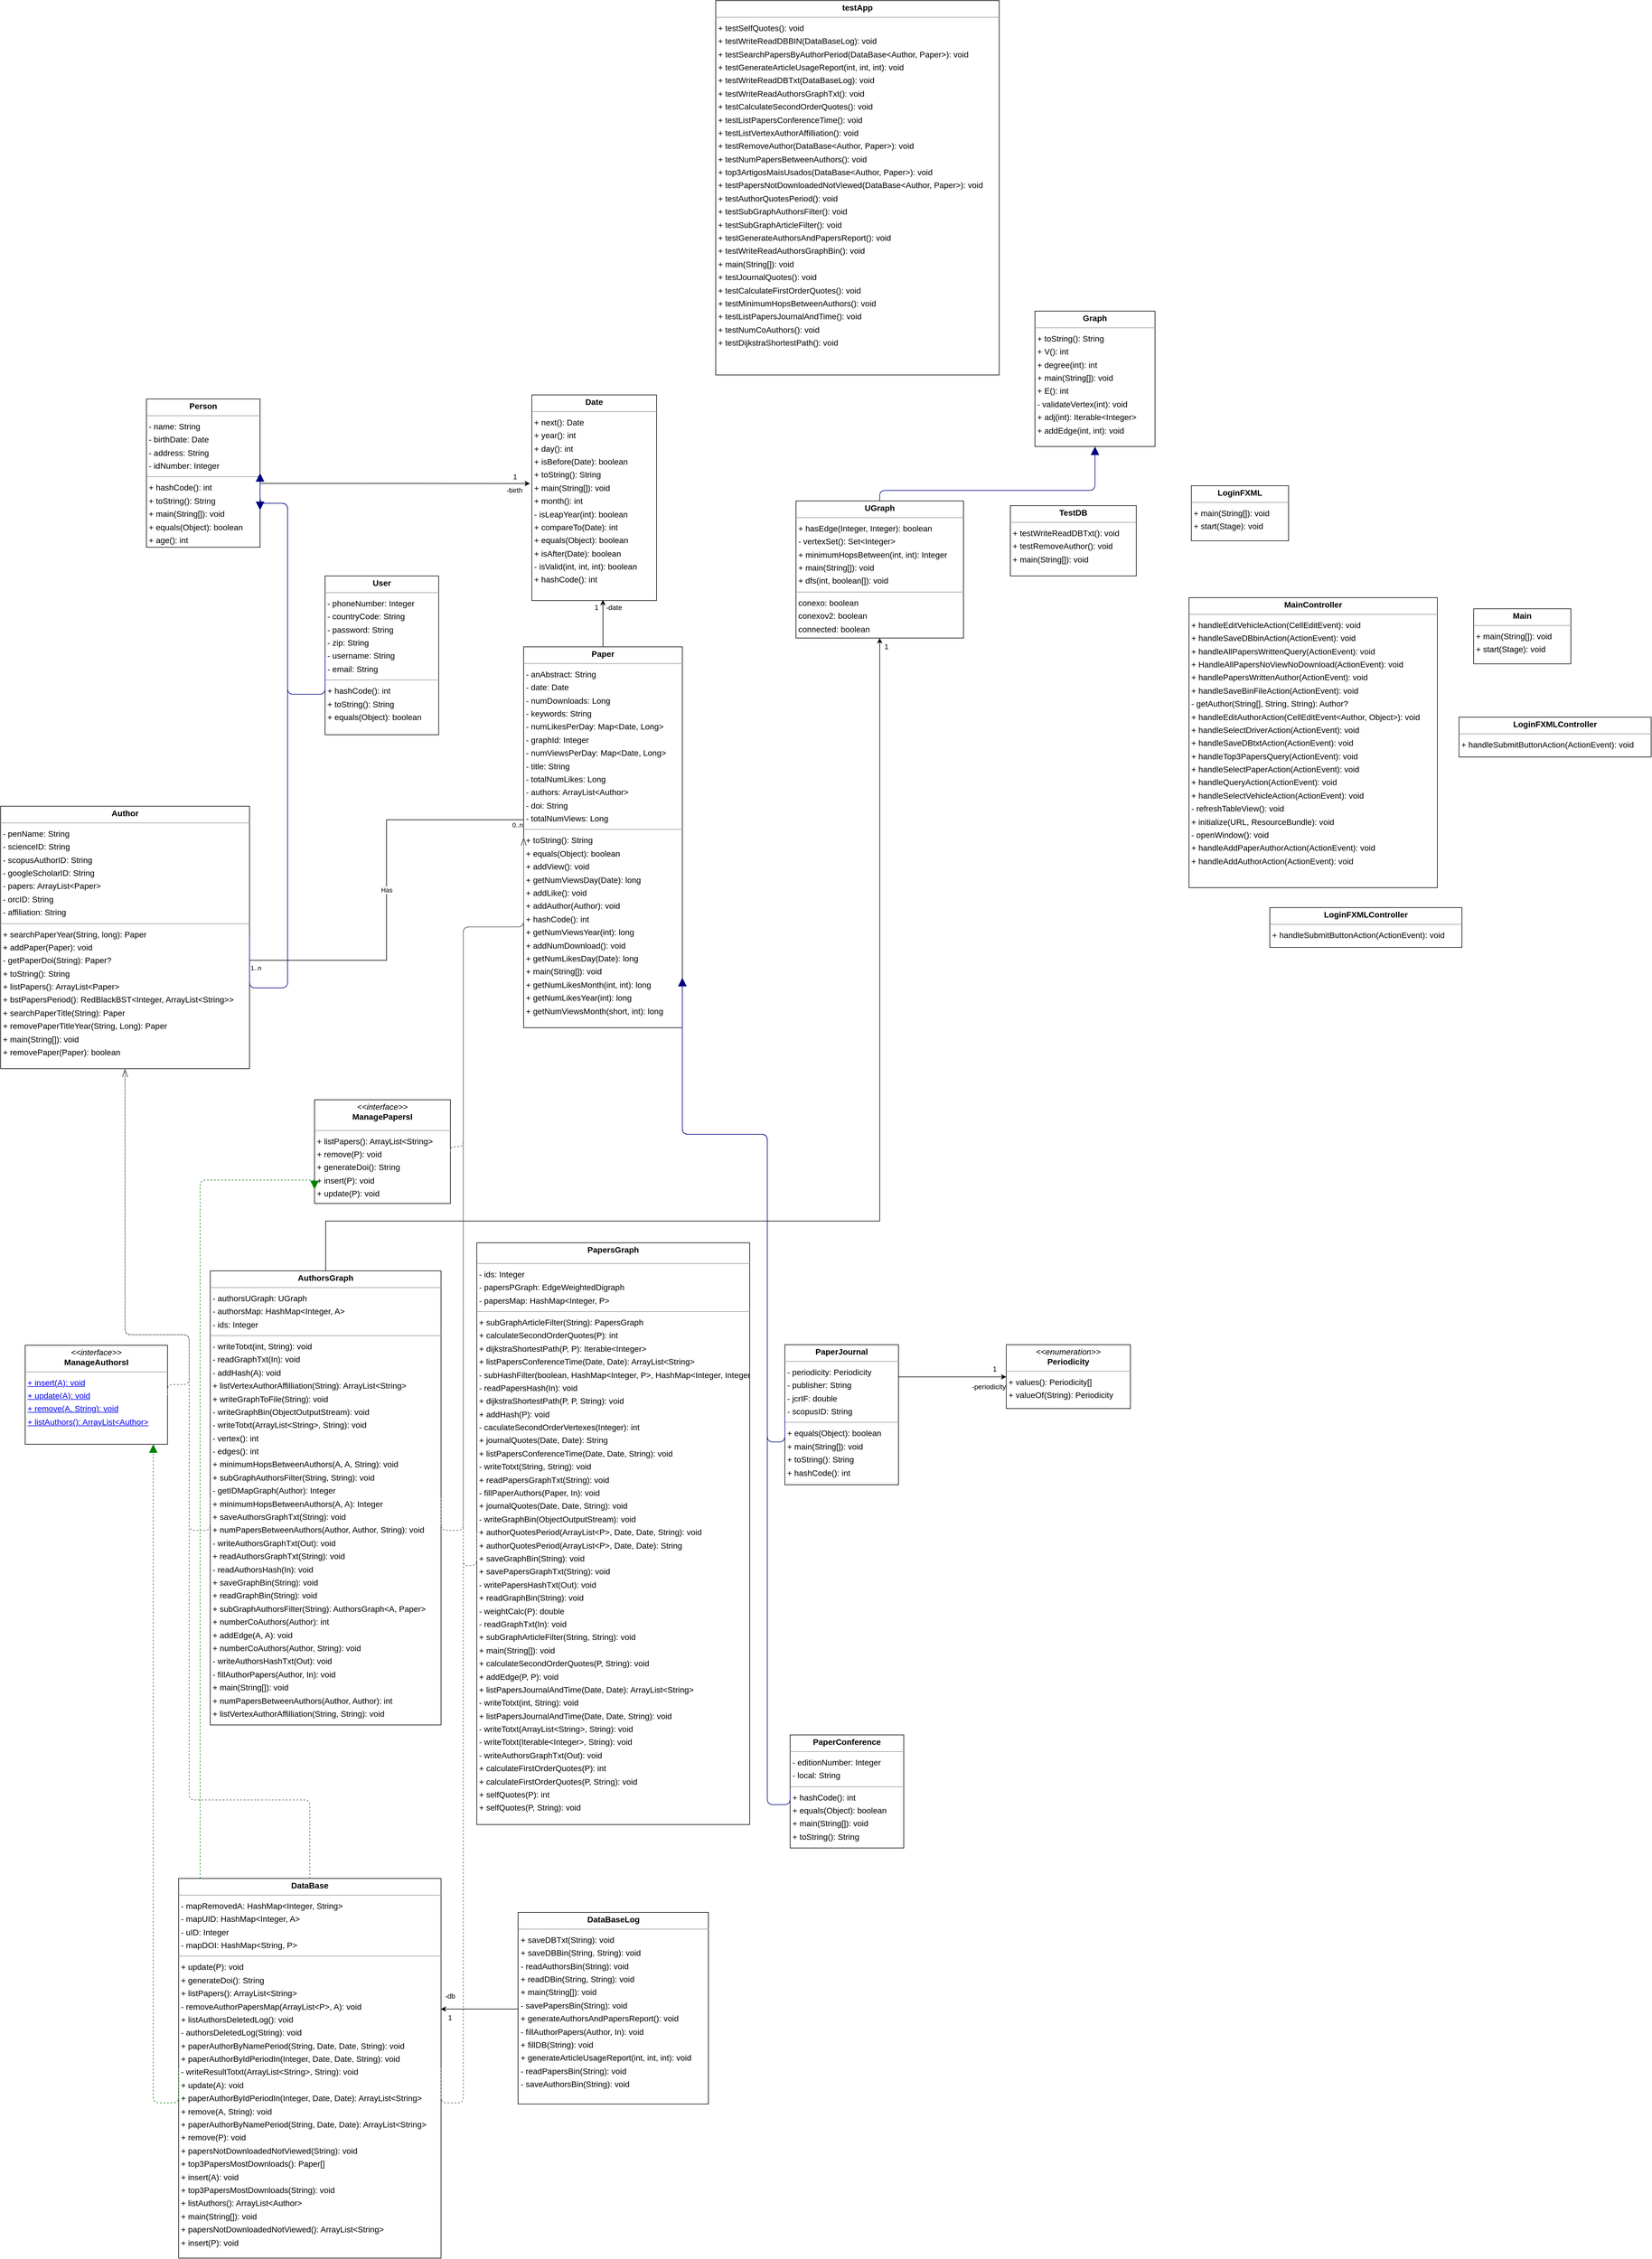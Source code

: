 <mxfile version="24.2.5" type="google">
  <diagram name="Página-1" id="EvUsAx8gLrIsxuA0jB78">
    <mxGraphModel grid="1" page="1" gridSize="10" guides="1" tooltips="1" connect="1" arrows="1" fold="1" pageScale="1" pageWidth="827" pageHeight="1169" math="0" shadow="0">
      <root>
        <mxCell id="0" />
        <mxCell id="1" parent="0" />
        <mxCell id="rJBRQVCrozy0cixBzUwv-1" value="&lt;p style=&quot;margin:0px;margin-top:4px;text-align:center;&quot;&gt;&lt;b&gt;Author&lt;/b&gt;&lt;/p&gt;&lt;hr size=&quot;1&quot;&gt;&lt;p style=&quot;margin:0 0 0 4px;line-height:1.6;&quot;&gt;- penName: String&lt;br&gt;- scienceID: String&lt;br&gt;- scopusAuthorID: String&lt;br&gt;- googleScholarID: String&lt;br&gt;- papers: ArrayList&amp;lt;Paper&amp;gt;&lt;br&gt;- orcID: String&lt;br&gt;- affiliation: String&lt;/p&gt;&lt;hr size=&quot;1&quot;&gt;&lt;p style=&quot;margin:0 0 0 4px;line-height:1.6;&quot;&gt;+ searchPaperYear(String, long): Paper&lt;br&gt;+ addPaper(Paper): void&lt;br&gt;- getPaperDoi(String): Paper?&lt;br&gt;+ toString(): String&lt;br&gt;+ listPapers(): ArrayList&amp;lt;Paper&amp;gt;&lt;br&gt;+ bstPapersPeriod(): RedBlackBST&amp;lt;Integer, ArrayList&amp;lt;String&amp;gt;&amp;gt;&lt;br&gt;+ searchPaperTitle(String): Paper&lt;br&gt;+ removePaperTitleYear(String, Long): Paper&lt;br&gt;+ main(String[]): void&lt;br&gt;+ removePaper(Paper): boolean&lt;/p&gt;&lt;p style=&quot;margin:0 0 0 4px;line-height:1.6;&quot;&gt;&lt;br&gt;&lt;/p&gt;" style="verticalAlign=top;align=left;overflow=fill;fontSize=14;fontFamily=Helvetica;html=1;rounded=0;shadow=0;comic=0;labelBackgroundColor=none;strokeWidth=1;" vertex="1" parent="1">
          <mxGeometry x="-57" y="1362" width="425" height="448" as="geometry" />
        </mxCell>
        <mxCell id="04KKT0l5AmS4IfEu6Tn--10" style="edgeStyle=orthogonalEdgeStyle;rounded=0;orthogonalLoop=1;jettySize=auto;html=1;entryX=0.5;entryY=1;entryDx=0;entryDy=0;" edge="1" parent="1" source="rJBRQVCrozy0cixBzUwv-2" target="rJBRQVCrozy0cixBzUwv-37">
          <mxGeometry relative="1" as="geometry">
            <Array as="points">
              <mxPoint x="498" y="2070" />
              <mxPoint x="1444" y="2070" />
            </Array>
          </mxGeometry>
        </mxCell>
        <mxCell id="rJBRQVCrozy0cixBzUwv-2" value="&lt;p style=&quot;margin:0px;margin-top:4px;text-align:center;&quot;&gt;&lt;b&gt;AuthorsGraph&lt;/b&gt;&lt;/p&gt;&lt;hr size=&quot;1&quot;&gt;&lt;p style=&quot;margin:0 0 0 4px;line-height:1.6;&quot;&gt;- authorsUGraph: UGraph&lt;br&gt;- authorsMap: HashMap&amp;lt;Integer, A&amp;gt;&lt;br&gt;- ids: Integer&lt;/p&gt;&lt;hr size=&quot;1&quot;&gt;&lt;p style=&quot;margin:0 0 0 4px;line-height:1.6;&quot;&gt;- writeTotxt(int, String): void&lt;br&gt;- readGraphTxt(In): void&lt;br&gt;- addHash(A): void&lt;br&gt;+ listVertexAuthorAffilliation(String): ArrayList&amp;lt;String&amp;gt;&lt;br&gt;+ writeGraphToFile(String): void&lt;br&gt;- writeGraphBin(ObjectOutputStream): void&lt;br&gt;- writeTotxt(ArrayList&amp;lt;String&amp;gt;, String): void&lt;br&gt;- vertex(): int&lt;br&gt;- edges(): int&lt;br&gt;+ minimumHopsBetweenAuthors(A, A, String): void&lt;br&gt;+ subGraphAuthorsFilter(String, String): void&lt;br&gt;- getIDMapGraph(Author): Integer&lt;br&gt;+ minimumHopsBetweenAuthors(A, A): Integer&lt;br&gt;+ saveAuthorsGraphTxt(String): void&lt;br&gt;+ numPapersBetweenAuthors(Author, Author, String): void&lt;br&gt;- writeAuthorsGraphTxt(Out): void&lt;br&gt;+ readAuthorsGraphTxt(String): void&lt;br&gt;- readAuthorsHash(In): void&lt;br&gt;+ saveGraphBin(String): void&lt;br&gt;+ readGraphBin(String): void&lt;br&gt;+ subGraphAuthorsFilter(String): AuthorsGraph&amp;lt;A, Paper&amp;gt;&lt;br&gt;+ numberCoAuthors(Author): int&lt;br&gt;+ addEdge(A, A): void&lt;br&gt;+ numberCoAuthors(Author, String): void&lt;br&gt;- writeAuthorsHashTxt(Out): void&lt;br&gt;- fillAuthorPapers(Author, In): void&lt;br&gt;+ main(String[]): void&lt;br&gt;+ numPapersBetweenAuthors(Author, Author): int&lt;br&gt;+ listVertexAuthorAffilliation(String, String): void&lt;/p&gt;&lt;p style=&quot;margin:0 0 0 4px;line-height:1.6;&quot;&gt;&lt;br&gt;&lt;/p&gt;" style="verticalAlign=top;align=left;overflow=fill;fontSize=14;fontFamily=Helvetica;html=1;rounded=0;shadow=0;comic=0;labelBackgroundColor=none;strokeWidth=1;" vertex="1" parent="1">
          <mxGeometry x="301" y="2155" width="394" height="775" as="geometry" />
        </mxCell>
        <mxCell id="rJBRQVCrozy0cixBzUwv-4" value="&lt;p style=&quot;margin:0px;margin-top:4px;text-align:center;&quot;&gt;&lt;b&gt;DataBase&lt;/b&gt;&lt;/p&gt;&lt;hr size=&quot;1&quot;&gt;&lt;p style=&quot;margin:0 0 0 4px;line-height:1.6;&quot;&gt;- mapRemovedA: HashMap&amp;lt;Integer, String&amp;gt;&lt;br&gt;- mapUID: HashMap&amp;lt;Integer, A&amp;gt;&lt;br&gt;- uID: Integer&lt;br&gt;- mapDOI: HashMap&amp;lt;String, P&amp;gt;&lt;/p&gt;&lt;hr size=&quot;1&quot;&gt;&lt;p style=&quot;margin:0 0 0 4px;line-height:1.6;&quot;&gt;+ update(P): void&lt;br&gt;+ generateDoi(): String&lt;br&gt;+ listPapers(): ArrayList&amp;lt;String&amp;gt;&lt;br&gt;- removeAuthorPapersMap(ArrayList&amp;lt;P&amp;gt;, A): void&lt;br&gt;+ listAuthorsDeletedLog(): void&lt;br&gt;- authorsDeletedLog(String): void&lt;br&gt;+ paperAuthorByNamePeriod(String, Date, Date, String): void&lt;br&gt;+ paperAuthorByIdPeriodIn(Integer, Date, Date, String): void&lt;br&gt;- writeResultTotxt(ArrayList&amp;lt;String&amp;gt;, String): void&lt;br&gt;+ update(A): void&lt;br&gt;+ paperAuthorByIdPeriodIn(Integer, Date, Date): ArrayList&amp;lt;String&amp;gt;&lt;br&gt;+ remove(A, String): void&lt;br&gt;+ paperAuthorByNamePeriod(String, Date, Date): ArrayList&amp;lt;String&amp;gt;&lt;br&gt;+ remove(P): void&lt;br&gt;+ papersNotDownloadedNotViewed(String): void&lt;br&gt;+ top3PapersMostDownloads(): Paper[]&lt;br&gt;+ insert(A): void&lt;br&gt;+ top3PapersMostDownloads(String): void&lt;br&gt;+ listAuthors(): ArrayList&amp;lt;Author&amp;gt;&lt;br&gt;+ main(String[]): void&lt;br&gt;+ papersNotDownloadedNotViewed(): ArrayList&amp;lt;String&amp;gt;&lt;br&gt;+ insert(P): void&lt;/p&gt;&lt;p style=&quot;margin:0 0 0 4px;line-height:1.6;&quot;&gt;&lt;br&gt;&lt;/p&gt;" style="verticalAlign=top;align=left;overflow=fill;fontSize=14;fontFamily=Helvetica;html=1;rounded=0;shadow=0;comic=0;labelBackgroundColor=none;strokeWidth=1;" vertex="1" parent="1">
          <mxGeometry x="247" y="3192" width="448" height="648" as="geometry" />
        </mxCell>
        <object label="&lt;p style=&quot;margin:0px;margin-top:4px;text-align:center;&quot;&gt;&lt;b&gt;DataBaseLog&lt;/b&gt;&lt;/p&gt;&lt;hr size=&quot;1&quot;/&gt;&lt;p style=&quot;margin:0 0 0 4px;line-height:1.6;&quot;&gt;+ saveDBTxt(String): void&lt;br/&gt;+ saveDBBin(String, String): void&lt;br/&gt;- readAuthorsBin(String): void&lt;br/&gt;+ readDBin(String, String): void&lt;br/&gt;+ main(String[]): void&lt;br/&gt;- savePapersBin(String): void&lt;br/&gt;+ generateAuthorsAndPapersReport(): void&lt;br/&gt;- fillAuthorPapers(Author, In): void&lt;br/&gt;+ fillDB(String): void&lt;br/&gt;+ generateArticleUsageReport(int, int, int): void&lt;br/&gt;- readPapersBin(String): void&lt;br/&gt;- saveAuthorsBin(String): void&lt;/p&gt;" db="" id="rJBRQVCrozy0cixBzUwv-5">
          <mxCell style="verticalAlign=top;align=left;overflow=fill;fontSize=14;fontFamily=Helvetica;html=1;rounded=0;shadow=0;comic=0;labelBackgroundColor=none;strokeWidth=1;" vertex="1" parent="1">
            <mxGeometry x="826.5" y="3250" width="325" height="327" as="geometry" />
          </mxCell>
        </object>
        <mxCell id="rJBRQVCrozy0cixBzUwv-6" value="&lt;p style=&quot;margin:0px;margin-top:4px;text-align:center;&quot;&gt;&lt;b&gt;Date&lt;/b&gt;&lt;/p&gt;&lt;hr size=&quot;1&quot;/&gt;&lt;p style=&quot;margin:0 0 0 4px;line-height:1.6;&quot;&gt;+ next(): Date&lt;br/&gt;+ year(): int&lt;br/&gt;+ day(): int&lt;br/&gt;+ isBefore(Date): boolean&lt;br/&gt;+ toString(): String&lt;br/&gt;+ main(String[]): void&lt;br/&gt;+ month(): int&lt;br/&gt;- isLeapYear(int): boolean&lt;br/&gt;+ compareTo(Date): int&lt;br/&gt;+ equals(Object): boolean&lt;br/&gt;+ isAfter(Date): boolean&lt;br/&gt;- isValid(int, int, int): boolean&lt;br/&gt;+ hashCode(): int&lt;/p&gt;" style="verticalAlign=top;align=left;overflow=fill;fontSize=14;fontFamily=Helvetica;html=1;rounded=0;shadow=0;comic=0;labelBackgroundColor=none;strokeWidth=1;" vertex="1" parent="1">
          <mxGeometry x="850" y="660" width="213" height="351" as="geometry" />
        </mxCell>
        <mxCell id="rJBRQVCrozy0cixBzUwv-9" value="&lt;p style=&quot;margin:0px;margin-top:4px;text-align:center;&quot;&gt;&lt;b&gt;Graph&lt;/b&gt;&lt;/p&gt;&lt;hr size=&quot;1&quot;/&gt;&lt;p style=&quot;margin:0 0 0 4px;line-height:1.6;&quot;&gt;+ toString(): String&lt;br/&gt;+ V(): int&lt;br/&gt;+ degree(int): int&lt;br/&gt;+ main(String[]): void&lt;br/&gt;+ E(): int&lt;br/&gt;- validateVertex(int): void&lt;br/&gt;+ adj(int): Iterable&amp;lt;Integer&amp;gt;&lt;br/&gt;+ addEdge(int, int): void&lt;/p&gt;" style="verticalAlign=top;align=left;overflow=fill;fontSize=14;fontFamily=Helvetica;html=1;rounded=0;shadow=0;comic=0;labelBackgroundColor=none;strokeWidth=1;" vertex="1" parent="1">
          <mxGeometry x="1709" y="517" width="205" height="231" as="geometry" />
        </mxCell>
        <mxCell id="rJBRQVCrozy0cixBzUwv-14" value="&lt;p style=&quot;margin:0px;margin-top:4px;text-align:center;&quot;&gt;&lt;b&gt;LoginFXML&lt;/b&gt;&lt;/p&gt;&lt;hr size=&quot;1&quot;/&gt;&lt;p style=&quot;margin:0 0 0 4px;line-height:1.6;&quot;&gt;+ main(String[]): void&lt;br/&gt;+ start(Stage): void&lt;/p&gt;" style="verticalAlign=top;align=left;overflow=fill;fontSize=14;fontFamily=Helvetica;html=1;rounded=0;shadow=0;comic=0;labelBackgroundColor=none;strokeWidth=1;" vertex="1" parent="1">
          <mxGeometry x="1976" y="815" width="166" height="94" as="geometry" />
        </mxCell>
        <mxCell id="rJBRQVCrozy0cixBzUwv-15" value="&lt;p style=&quot;margin:0px;margin-top:4px;text-align:center;&quot;&gt;&lt;b&gt;LoginFXMLController&lt;/b&gt;&lt;/p&gt;&lt;hr size=&quot;1&quot;/&gt;&lt;p style=&quot;margin:0 0 0 4px;line-height:1.6;&quot;&gt;+ handleSubmitButtonAction(ActionEvent): void&lt;/p&gt;" style="verticalAlign=top;align=left;overflow=fill;fontSize=14;fontFamily=Helvetica;html=1;rounded=0;shadow=0;comic=0;labelBackgroundColor=none;strokeWidth=1;" vertex="1" parent="1">
          <mxGeometry x="2433" y="1210" width="328" height="68" as="geometry" />
        </mxCell>
        <mxCell id="rJBRQVCrozy0cixBzUwv-16" value="&lt;p style=&quot;margin:0px;margin-top:4px;text-align:center;&quot;&gt;&lt;b&gt;LoginFXMLController&lt;/b&gt;&lt;/p&gt;&lt;hr size=&quot;1&quot;/&gt;&lt;p style=&quot;margin:0 0 0 4px;line-height:1.6;&quot;&gt;+ handleSubmitButtonAction(ActionEvent): void&lt;/p&gt;" style="verticalAlign=top;align=left;overflow=fill;fontSize=14;fontFamily=Helvetica;html=1;rounded=0;shadow=0;comic=0;labelBackgroundColor=none;strokeWidth=1;" vertex="1" parent="1">
          <mxGeometry x="2110" y="1535" width="328" height="68" as="geometry" />
        </mxCell>
        <mxCell id="rJBRQVCrozy0cixBzUwv-17" value="&lt;p style=&quot;margin:0px;margin-top:4px;text-align:center;&quot;&gt;&lt;b&gt;Main&lt;/b&gt;&lt;/p&gt;&lt;hr size=&quot;1&quot;/&gt;&lt;p style=&quot;margin:0 0 0 4px;line-height:1.6;&quot;&gt;+ main(String[]): void&lt;br/&gt;+ start(Stage): void&lt;/p&gt;" style="verticalAlign=top;align=left;overflow=fill;fontSize=14;fontFamily=Helvetica;html=1;rounded=0;shadow=0;comic=0;labelBackgroundColor=none;strokeWidth=1;" vertex="1" parent="1">
          <mxGeometry x="2458" y="1025" width="166" height="94" as="geometry" />
        </mxCell>
        <mxCell id="rJBRQVCrozy0cixBzUwv-18" value="&lt;p style=&quot;margin:0px;margin-top:4px;text-align:center;&quot;&gt;&lt;b&gt;MainController&lt;/b&gt;&lt;/p&gt;&lt;hr size=&quot;1&quot;/&gt;&lt;p style=&quot;margin:0 0 0 4px;line-height:1.6;&quot;&gt;+ handleEditVehicleAction(CellEditEvent): void&lt;br/&gt;+ handleSaveDBbinAction(ActionEvent): void&lt;br/&gt;+ handleAllPapersWrittenQuery(ActionEvent): void&lt;br/&gt;+ HandleAllPapersNoViewNoDownload(ActionEvent): void&lt;br/&gt;+ handlePapersWrittenAuthor(ActionEvent): void&lt;br/&gt;+ handleSaveBinFileAction(ActionEvent): void&lt;br/&gt;- getAuthor(String[], String, String): Author?&lt;br/&gt;+ handleEditAuthorAction(CellEditEvent&amp;lt;Author, Object&amp;gt;): void&lt;br/&gt;+ handleSelectDriverAction(ActionEvent): void&lt;br/&gt;+ handleSaveDBtxtAction(ActionEvent): void&lt;br/&gt;+ handleTop3PapersQuery(ActionEvent): void&lt;br/&gt;+ handleSelectPaperAction(ActionEvent): void&lt;br/&gt;+ handleQueryAction(ActionEvent): void&lt;br/&gt;+ handleSelectVehicleAction(ActionEvent): void&lt;br/&gt;- refreshTableView(): void&lt;br/&gt;+ initialize(URL, ResourceBundle): void&lt;br/&gt;- openWindow(): void&lt;br/&gt;+ handleAddPaperAuthorAction(ActionEvent): void&lt;br/&gt;+ handleAddAuthorAction(ActionEvent): void&lt;/p&gt;" style="verticalAlign=top;align=left;overflow=fill;fontSize=14;fontFamily=Helvetica;html=1;rounded=0;shadow=0;comic=0;labelBackgroundColor=none;strokeWidth=1;" vertex="1" parent="1">
          <mxGeometry x="1972" y="1006" width="424" height="495" as="geometry" />
        </mxCell>
        <mxCell id="rJBRQVCrozy0cixBzUwv-19" value="&lt;p style=&quot;margin:0px;margin-top:4px;text-align:center;&quot;&gt;&lt;i&gt;&amp;lt;&amp;lt;interface&amp;gt;&amp;gt;&lt;/i&gt;&lt;br/&gt;&lt;b&gt;ManageAuthorsI&lt;A&gt;&lt;/b&gt;&lt;/p&gt;&lt;hr size=&quot;1&quot;/&gt;&lt;p style=&quot;margin:0 0 0 4px;line-height:1.6;&quot;&gt;+ insert(A): void&lt;br/&gt;+ update(A): void&lt;br/&gt;+ remove(A, String): void&lt;br/&gt;+ listAuthors(): ArrayList&amp;lt;Author&amp;gt;&lt;/p&gt;" style="verticalAlign=top;align=left;overflow=fill;fontSize=14;fontFamily=Helvetica;html=1;rounded=0;shadow=0;comic=0;labelBackgroundColor=none;strokeWidth=1;" vertex="1" parent="1">
          <mxGeometry x="-15" y="2282" width="243" height="169" as="geometry" />
        </mxCell>
        <mxCell id="rJBRQVCrozy0cixBzUwv-20" value="&lt;p style=&quot;margin:0px;margin-top:4px;text-align:center;&quot;&gt;&lt;i&gt;&amp;lt;&amp;lt;interface&amp;gt;&amp;gt;&lt;/i&gt;&lt;br/&gt;&lt;b&gt;ManagePapersI&lt;P&gt;&lt;/b&gt;&lt;/p&gt;&lt;hr size=&quot;1&quot;/&gt;&lt;p style=&quot;margin:0 0 0 4px;line-height:1.6;&quot;&gt;+ listPapers(): ArrayList&amp;lt;String&amp;gt;&lt;br/&gt;+ remove(P): void&lt;br/&gt;+ generateDoi(): String&lt;br/&gt;+ insert(P): void&lt;br/&gt;+ update(P): void&lt;/p&gt;" style="verticalAlign=top;align=left;overflow=fill;fontSize=14;fontFamily=Helvetica;html=1;rounded=0;shadow=0;comic=0;labelBackgroundColor=none;strokeWidth=1;" vertex="1" parent="1">
          <mxGeometry x="479" y="1863" width="232" height="177" as="geometry" />
        </mxCell>
        <mxCell id="rJBRQVCrozy0cixBzUwv-25" value="&lt;p style=&quot;margin:0px;margin-top:4px;text-align:center;&quot;&gt;&lt;b&gt;Paper&lt;/b&gt;&lt;/p&gt;&lt;hr size=&quot;1&quot;&gt;&lt;p style=&quot;margin:0 0 0 4px;line-height:1.6;&quot;&gt;- anAbstract: String&lt;br&gt;- date: Date&lt;br&gt;- numDownloads: Long&lt;br&gt;- keywords: String&lt;br&gt;- numLikesPerDay: Map&amp;lt;Date, Long&amp;gt;&lt;br&gt;- graphId: Integer&lt;br&gt;- numViewsPerDay: Map&amp;lt;Date, Long&amp;gt;&lt;br&gt;- title: String&lt;br&gt;- totalNumLikes: Long&lt;br&gt;- authors: ArrayList&amp;lt;Author&amp;gt;&lt;br&gt;- doi: String&lt;br&gt;- totalNumViews: Long&lt;/p&gt;&lt;hr size=&quot;1&quot;&gt;&lt;p style=&quot;margin:0 0 0 4px;line-height:1.6;&quot;&gt;+ toString(): String&lt;br&gt;+ equals(Object): boolean&lt;br&gt;+ addView(): void&lt;br&gt;+ getNumViewsDay(Date): long&lt;br&gt;+ addLike(): void&lt;br&gt;+ addAuthor(Author): void&lt;br&gt;+ hashCode(): int&lt;br&gt;+ getNumViewsYear(int): long&lt;br&gt;+ addNumDownload(): void&lt;br&gt;+ getNumLikesDay(Date): long&lt;br&gt;+ main(String[]): void&lt;br&gt;+ getNumLikesMonth(int, int): long&lt;br&gt;+ getNumLikesYear(int): long&lt;br&gt;+ getNumViewsMonth(short, int): long&lt;/p&gt;&lt;p style=&quot;margin:0 0 0 4px;line-height:1.6;&quot;&gt;&lt;br&gt;&lt;/p&gt;" style="verticalAlign=top;align=left;overflow=fill;fontSize=14;fontFamily=Helvetica;html=1;rounded=0;shadow=0;comic=0;labelBackgroundColor=none;strokeWidth=1;" vertex="1" parent="1">
          <mxGeometry x="836" y="1090" width="271" height="650" as="geometry" />
        </mxCell>
        <mxCell id="rJBRQVCrozy0cixBzUwv-26" value="&lt;p style=&quot;margin:0px;margin-top:4px;text-align:center;&quot;&gt;&lt;b&gt;PaperConference&lt;/b&gt;&lt;/p&gt;&lt;hr size=&quot;1&quot;&gt;&lt;p style=&quot;margin:0 0 0 4px;line-height:1.6;&quot;&gt;- editionNumber: Integer&lt;br&gt;- local: String&lt;/p&gt;&lt;hr size=&quot;1&quot;&gt;&lt;p style=&quot;margin:0 0 0 4px;line-height:1.6;&quot;&gt;+ hashCode(): int&lt;br&gt;+ equals(Object): boolean&lt;br&gt;+ main(String[]): void&lt;br&gt;+ toString(): String&lt;/p&gt;&lt;p style=&quot;margin:0 0 0 4px;line-height:1.6;&quot;&gt;&lt;br&gt;&lt;/p&gt;" style="verticalAlign=top;align=left;overflow=fill;fontSize=14;fontFamily=Helvetica;html=1;rounded=0;shadow=0;comic=0;labelBackgroundColor=none;strokeWidth=1;" vertex="1" parent="1">
          <mxGeometry x="1291" y="2947" width="194" height="193" as="geometry" />
        </mxCell>
        <mxCell id="04KKT0l5AmS4IfEu6Tn--24" style="edgeStyle=orthogonalEdgeStyle;rounded=0;orthogonalLoop=1;jettySize=auto;html=1;" edge="1" parent="1" source="rJBRQVCrozy0cixBzUwv-27" target="04KKT0l5AmS4IfEu6Tn--23">
          <mxGeometry relative="1" as="geometry">
            <Array as="points">
              <mxPoint x="1530" y="2336" />
              <mxPoint x="1530" y="2336" />
            </Array>
          </mxGeometry>
        </mxCell>
        <mxCell id="rJBRQVCrozy0cixBzUwv-27" value="&lt;p style=&quot;margin:0px;margin-top:4px;text-align:center;&quot;&gt;&lt;b&gt;PaperJournal&lt;/b&gt;&lt;/p&gt;&lt;hr size=&quot;1&quot;&gt;&lt;p style=&quot;margin:0 0 0 4px;line-height:1.6;&quot;&gt;- periodicity: Periodicity&lt;br&gt;- publisher: String&lt;br&gt;- jcrIF: double&lt;br&gt;- scopusID: String&lt;/p&gt;&lt;hr size=&quot;1&quot;&gt;&lt;p style=&quot;margin:0 0 0 4px;line-height:1.6;&quot;&gt;+ equals(Object): boolean&lt;br&gt;+ main(String[]): void&lt;br&gt;+ toString(): String&lt;br&gt;+ hashCode(): int&lt;/p&gt;&lt;p style=&quot;margin:0 0 0 4px;line-height:1.6;&quot;&gt;&lt;br&gt;&lt;/p&gt;" style="verticalAlign=top;align=left;overflow=fill;fontSize=14;fontFamily=Helvetica;html=1;rounded=0;shadow=0;comic=0;labelBackgroundColor=none;strokeWidth=1;" vertex="1" parent="1">
          <mxGeometry x="1282" y="2281" width="194" height="239" as="geometry" />
        </mxCell>
        <mxCell id="rJBRQVCrozy0cixBzUwv-28" value="&lt;p style=&quot;margin:0px;margin-top:4px;text-align:center;&quot;&gt;&lt;b&gt;PapersGraph&lt;/b&gt;&lt;/p&gt;&lt;p&gt;&lt;/p&gt;&lt;hr size=&quot;1&quot;&gt;&lt;p style=&quot;margin:0 0 0 4px;line-height:1.6;&quot;&gt;- ids: Integer&lt;br&gt;- papersPGraph: EdgeWeightedDigraph&lt;br&gt;- papersMap: HashMap&amp;lt;Integer, P&amp;gt;&lt;/p&gt;&lt;hr size=&quot;1&quot;&gt;&lt;p style=&quot;margin:0 0 0 4px;line-height:1.6;&quot;&gt;+ subGraphArticleFilter(String): PapersGraph&lt;br&gt;+ calculateSecondOrderQuotes(P): int&lt;br&gt;+ dijkstraShortestPath(P, P): Iterable&amp;lt;Integer&amp;gt;&lt;br&gt;+ listPapersConferenceTime(Date, Date): ArrayList&amp;lt;String&amp;gt;&lt;br&gt;- subHashFilter(boolean, HashMap&amp;lt;Integer, P&amp;gt;, HashMap&amp;lt;Integer, Integer&amp;gt;): void&lt;br&gt;- readPapersHash(In): void&lt;br&gt;+ dijkstraShortestPath(P, P, String): void&lt;br&gt;+ addHash(P): void&lt;br&gt;- caculateSecondOrderVertexes(Integer): int&lt;br&gt;+ journalQuotes(Date, Date): String&lt;br&gt;+ listPapersConferenceTime(Date, Date, String): void&lt;br&gt;- writeTotxt(String, String): void&lt;br&gt;+ readPapersGraphTxt(String): void&lt;br&gt;- fillPaperAuthors(Paper, In): void&lt;br&gt;+ journalQuotes(Date, Date, String): void&lt;br&gt;- writeGraphBin(ObjectOutputStream): void&lt;br&gt;+ authorQuotesPeriod(ArrayList&amp;lt;P&amp;gt;, Date, Date, String): void&lt;br&gt;+ authorQuotesPeriod(ArrayList&amp;lt;P&amp;gt;, Date, Date): String&lt;br&gt;+ saveGraphBin(String): void&lt;br&gt;+ savePapersGraphTxt(String): void&lt;br&gt;- writePapersHashTxt(Out): void&lt;br&gt;+ readGraphBin(String): void&lt;br&gt;- weightCalc(P): double&lt;br&gt;- readGraphTxt(In): void&lt;br&gt;+ subGraphArticleFilter(String, String): void&lt;br&gt;+ main(String[]): void&lt;br&gt;+ calculateSecondOrderQuotes(P, String): void&lt;br&gt;+ addEdge(P, P): void&lt;br&gt;+ listPapersJournalAndTime(Date, Date): ArrayList&amp;lt;String&amp;gt;&lt;br&gt;- writeTotxt(int, String): void&lt;br&gt;+ listPapersJournalAndTime(Date, Date, String): void&lt;br&gt;- writeTotxt(ArrayList&amp;lt;String&amp;gt;, String): void&lt;br&gt;- writeTotxt(Iterable&amp;lt;Integer&amp;gt;, String): void&lt;br&gt;- writeAuthorsGraphTxt(Out): void&lt;br&gt;+ calculateFirstOrderQuotes(P): int&lt;br&gt;+ calculateFirstOrderQuotes(P, String): void&lt;br&gt;+ selfQuotes(P): int&lt;br&gt;+ selfQuotes(P, String): void&lt;/p&gt;" style="verticalAlign=top;align=left;overflow=fill;fontSize=14;fontFamily=Helvetica;html=1;rounded=0;shadow=0;comic=0;labelBackgroundColor=none;strokeWidth=1;" vertex="1" parent="1">
          <mxGeometry x="756" y="2107" width="466" height="993" as="geometry" />
        </mxCell>
        <mxCell id="rJBRQVCrozy0cixBzUwv-30" value="&lt;p style=&quot;margin:0px;margin-top:4px;text-align:center;&quot;&gt;&lt;b&gt;Person&lt;/b&gt;&lt;/p&gt;&lt;hr size=&quot;1&quot;&gt;&lt;p style=&quot;margin:0 0 0 4px;line-height:1.6;&quot;&gt;- name: String&lt;br&gt;- birthDate: Date&lt;br&gt;- address: String&lt;br&gt;- idNumber: Integer&lt;/p&gt;&lt;hr size=&quot;1&quot;&gt;&lt;p style=&quot;margin:0 0 0 4px;line-height:1.6;&quot;&gt;+ hashCode(): int&lt;br&gt;+ toString(): String&lt;br&gt;+ main(String[]): void&lt;br&gt;+ equals(Object): boolean&lt;br&gt;+ age(): int&lt;/p&gt;&lt;p style=&quot;margin:0 0 0 4px;line-height:1.6;&quot;&gt;&lt;br&gt;&lt;/p&gt;" style="verticalAlign=top;align=left;overflow=fill;fontSize=14;fontFamily=Helvetica;html=1;rounded=0;shadow=0;comic=0;labelBackgroundColor=none;strokeWidth=1;" vertex="1" parent="1">
          <mxGeometry x="192" y="667" width="194" height="253" as="geometry" />
        </mxCell>
        <mxCell id="rJBRQVCrozy0cixBzUwv-36" value="&lt;p style=&quot;margin:0px;margin-top:4px;text-align:center;&quot;&gt;&lt;b&gt;TestDB&lt;/b&gt;&lt;/p&gt;&lt;hr size=&quot;1&quot;/&gt;&lt;p style=&quot;margin:0 0 0 4px;line-height:1.6;&quot;&gt;+ testWriteReadDBTxt(): void&lt;br/&gt;+ testRemoveAuthor(): void&lt;br/&gt;+ main(String[]): void&lt;/p&gt;" style="verticalAlign=top;align=left;overflow=fill;fontSize=14;fontFamily=Helvetica;html=1;rounded=0;shadow=0;comic=0;labelBackgroundColor=none;strokeWidth=1;" vertex="1" parent="1">
          <mxGeometry x="1667" y="849" width="215" height="120" as="geometry" />
        </mxCell>
        <mxCell id="rJBRQVCrozy0cixBzUwv-37" value="&lt;p style=&quot;margin:0px;margin-top:4px;text-align:center;&quot;&gt;&lt;b&gt;UGraph&lt;/b&gt;&lt;/p&gt;&lt;hr size=&quot;1&quot;/&gt;&lt;p style=&quot;margin:0 0 0 4px;line-height:1.6;&quot;&gt;+ hasEdge(Integer, Integer): boolean&lt;br/&gt;- vertexSet(): Set&amp;lt;Integer&amp;gt;&lt;br/&gt;+ minimumHopsBetween(int, int): Integer&lt;br/&gt;+ main(String[]): void&lt;br/&gt;+ dfs(int, boolean[]): void&lt;/p&gt;&lt;hr size=&quot;1&quot;/&gt;&lt;p style=&quot;margin:0 0 0 4px;line-height:1.6;&quot;&gt; conexo: boolean&lt;br/&gt; conexov2: boolean&lt;br/&gt; connected: boolean&lt;/p&gt;" style="verticalAlign=top;align=left;overflow=fill;fontSize=14;fontFamily=Helvetica;html=1;rounded=0;shadow=0;comic=0;labelBackgroundColor=none;strokeWidth=1;" vertex="1" parent="1">
          <mxGeometry x="1301" y="841" width="286" height="234" as="geometry" />
        </mxCell>
        <mxCell id="rJBRQVCrozy0cixBzUwv-38" value="&lt;p style=&quot;margin:0px;margin-top:4px;text-align:center;&quot;&gt;&lt;b&gt;User&lt;/b&gt;&lt;/p&gt;&lt;hr size=&quot;1&quot;&gt;&lt;p style=&quot;margin:0 0 0 4px;line-height:1.6;&quot;&gt;- phoneNumber: Integer&lt;br&gt;- countryCode: String&lt;br&gt;- password: String&lt;br&gt;- zip: String&lt;br&gt;- username: String&lt;br&gt;- email: String&lt;/p&gt;&lt;hr size=&quot;1&quot;&gt;&lt;p style=&quot;margin:0 0 0 4px;line-height:1.6;&quot;&gt;+ hashCode(): int&lt;br&gt;+ toString(): String&lt;br&gt;+ equals(Object): boolean&lt;/p&gt;&lt;p style=&quot;margin:0 0 0 4px;line-height:1.6;&quot;&gt;&lt;br&gt;&lt;/p&gt;" style="verticalAlign=top;align=left;overflow=fill;fontSize=14;fontFamily=Helvetica;html=1;rounded=0;shadow=0;comic=0;labelBackgroundColor=none;strokeWidth=1;" vertex="1" parent="1">
          <mxGeometry x="497" y="969" width="194" height="271" as="geometry" />
        </mxCell>
        <mxCell id="rJBRQVCrozy0cixBzUwv-39" value="&lt;p style=&quot;margin:0px;margin-top:4px;text-align:center;&quot;&gt;&lt;b&gt;testApp&lt;/b&gt;&lt;/p&gt;&lt;hr size=&quot;1&quot;/&gt;&lt;p style=&quot;margin:0 0 0 4px;line-height:1.6;&quot;&gt;+ testSelfQuotes(): void&lt;br/&gt;+ testWriteReadDBBIN(DataBaseLog): void&lt;br/&gt;+ testSearchPapersByAuthorPeriod(DataBase&amp;lt;Author, Paper&amp;gt;): void&lt;br/&gt;+ testGenerateArticleUsageReport(int, int, int): void&lt;br/&gt;+ testWriteReadDBTxt(DataBaseLog): void&lt;br/&gt;+ testWriteReadAuthorsGraphTxt(): void&lt;br/&gt;+ testCalculateSecondOrderQuotes(): void&lt;br/&gt;+ testListPapersConferenceTime(): void&lt;br/&gt;+ testListVertexAuthorAffilliation(): void&lt;br/&gt;+ testRemoveAuthor(DataBase&amp;lt;Author, Paper&amp;gt;): void&lt;br/&gt;+ testNumPapersBetweenAuthors(): void&lt;br/&gt;+ top3ArtigosMaisUsados(DataBase&amp;lt;Author, Paper&amp;gt;): void&lt;br/&gt;+ testPapersNotDownloadedNotViewed(DataBase&amp;lt;Author, Paper&amp;gt;): void&lt;br/&gt;+ testAuthorQuotesPeriod(): void&lt;br/&gt;+ testSubGraphAuthorsFilter(): void&lt;br/&gt;+ testSubGraphArticleFilter(): void&lt;br/&gt;+ testGenerateAuthorsAndPapersReport(): void&lt;br/&gt;+ testWriteReadAuthorsGraphBin(): void&lt;br/&gt;+ main(String[]): void&lt;br/&gt;+ testJournalQuotes(): void&lt;br/&gt;+ testCalculateFirstOrderQuotes(): void&lt;br/&gt;+ testMinimumHopsBetweenAuthors(): void&lt;br/&gt;+ testListPapersJournalAndTime(): void&lt;br/&gt;+ testNumCoAuthors(): void&lt;br/&gt;+ testDijkstraShortestPath(): void&lt;/p&gt;" style="verticalAlign=top;align=left;overflow=fill;fontSize=14;fontFamily=Helvetica;html=1;rounded=0;shadow=0;comic=0;labelBackgroundColor=none;strokeWidth=1;" vertex="1" parent="1">
          <mxGeometry x="1164" y="-13" width="484" height="639" as="geometry" />
        </mxCell>
        <mxCell id="rJBRQVCrozy0cixBzUwv-40" value="" style="html=1;rounded=1;edgeStyle=orthogonalEdgeStyle;dashed=0;startArrow=none;endArrow=block;endSize=12;strokeColor=#000082;exitX=1.000;exitY=0.500;exitDx=0;exitDy=0;entryX=1.000;entryY=0.500;entryDx=0;entryDy=0;" edge="1" parent="1" source="rJBRQVCrozy0cixBzUwv-1" target="rJBRQVCrozy0cixBzUwv-30">
          <mxGeometry width="50" height="50" relative="1" as="geometry">
            <Array as="points">
              <mxPoint x="433" y="1672" />
              <mxPoint x="433" y="845" />
            </Array>
          </mxGeometry>
        </mxCell>
        <mxCell id="rJBRQVCrozy0cixBzUwv-41" value="" style="html=1;rounded=1;edgeStyle=orthogonalEdgeStyle;dashed=1;startArrow=none;endArrow=openThin;endSize=12;strokeColor=#595959;exitX=0.000;exitY=0.500;exitDx=0;exitDy=0;entryX=0.500;entryY=1.000;entryDx=0;entryDy=0;" edge="1" parent="1" source="rJBRQVCrozy0cixBzUwv-2" target="rJBRQVCrozy0cixBzUwv-1">
          <mxGeometry width="50" height="50" relative="1" as="geometry">
            <Array as="points">
              <mxPoint x="265" y="2598" />
              <mxPoint x="265" y="2264" />
              <mxPoint x="155" y="2264" />
            </Array>
          </mxGeometry>
        </mxCell>
        <mxCell id="rJBRQVCrozy0cixBzUwv-42" value="" style="html=1;rounded=1;edgeStyle=orthogonalEdgeStyle;dashed=1;startArrow=none;endArrow=openThin;endSize=12;strokeColor=#595959;exitX=1.000;exitY=0.500;exitDx=0;exitDy=0;entryX=0.000;entryY=0.500;entryDx=0;entryDy=0;" edge="1" parent="1" source="rJBRQVCrozy0cixBzUwv-2" target="rJBRQVCrozy0cixBzUwv-25">
          <mxGeometry width="50" height="50" relative="1" as="geometry">
            <Array as="points">
              <mxPoint x="733" y="2598" />
              <mxPoint x="733" y="1568" />
            </Array>
          </mxGeometry>
        </mxCell>
        <mxCell id="rJBRQVCrozy0cixBzUwv-43" value="" style="html=1;rounded=1;edgeStyle=orthogonalEdgeStyle;dashed=1;startArrow=none;endArrow=openThin;endSize=12;strokeColor=#595959;exitX=0.500;exitY=0.000;exitDx=0;exitDy=0;entryX=0.500;entryY=1.000;entryDx=0;entryDy=0;" edge="1" parent="1" source="rJBRQVCrozy0cixBzUwv-4" target="rJBRQVCrozy0cixBzUwv-1">
          <mxGeometry width="50" height="50" relative="1" as="geometry">
            <Array as="points">
              <mxPoint x="471" y="3058" />
              <mxPoint x="265" y="3058" />
              <mxPoint x="265" y="2264" />
              <mxPoint x="155" y="2264" />
            </Array>
          </mxGeometry>
        </mxCell>
        <mxCell id="rJBRQVCrozy0cixBzUwv-44" value="" style="html=1;rounded=1;edgeStyle=orthogonalEdgeStyle;dashed=1;startArrow=none;endArrow=block;endSize=12;strokeColor=#008200;exitX=0.000;exitY=0.500;exitDx=0;exitDy=0;entryX=0.900;entryY=1.000;entryDx=0;entryDy=0;" edge="1" parent="1" source="rJBRQVCrozy0cixBzUwv-4" target="rJBRQVCrozy0cixBzUwv-19">
          <mxGeometry width="50" height="50" relative="1" as="geometry">
            <Array as="points">
              <mxPoint x="204" y="3575" />
            </Array>
          </mxGeometry>
        </mxCell>
        <mxCell id="rJBRQVCrozy0cixBzUwv-45" value="" style="html=1;rounded=1;edgeStyle=orthogonalEdgeStyle;dashed=1;startArrow=none;endArrow=block;endSize=12;strokeColor=#008200;exitX=0.082;exitY=0.000;exitDx=0;exitDy=0;entryX=0.000;entryY=0.864;entryDx=0;entryDy=0;" edge="1" parent="1" source="rJBRQVCrozy0cixBzUwv-4" target="rJBRQVCrozy0cixBzUwv-20">
          <mxGeometry width="50" height="50" relative="1" as="geometry">
            <Array as="points">
              <mxPoint x="284" y="2000" />
            </Array>
          </mxGeometry>
        </mxCell>
        <mxCell id="rJBRQVCrozy0cixBzUwv-46" value="" style="html=1;rounded=1;edgeStyle=orthogonalEdgeStyle;dashed=1;startArrow=none;endArrow=openThin;endSize=12;strokeColor=#595959;exitX=1.000;exitY=0.500;exitDx=0;exitDy=0;entryX=0.000;entryY=0.500;entryDx=0;entryDy=0;" edge="1" parent="1" source="rJBRQVCrozy0cixBzUwv-4" target="rJBRQVCrozy0cixBzUwv-25">
          <mxGeometry width="50" height="50" relative="1" as="geometry">
            <Array as="points">
              <mxPoint x="733" y="3575" />
              <mxPoint x="733" y="1568" />
            </Array>
          </mxGeometry>
        </mxCell>
        <mxCell id="rJBRQVCrozy0cixBzUwv-50" value="" style="html=1;rounded=1;edgeStyle=orthogonalEdgeStyle;dashed=1;startArrow=none;endArrow=openThin;endSize=12;strokeColor=#595959;exitX=1.000;exitY=0.500;exitDx=0;exitDy=0;entryX=0.500;entryY=1.000;entryDx=0;entryDy=0;" edge="1" parent="1" source="rJBRQVCrozy0cixBzUwv-19" target="rJBRQVCrozy0cixBzUwv-1">
          <mxGeometry width="50" height="50" relative="1" as="geometry">
            <Array as="points">
              <mxPoint x="265" y="2349" />
              <mxPoint x="265" y="2264" />
              <mxPoint x="155" y="2264" />
            </Array>
          </mxGeometry>
        </mxCell>
        <mxCell id="rJBRQVCrozy0cixBzUwv-51" value="" style="html=1;rounded=1;edgeStyle=orthogonalEdgeStyle;dashed=1;startArrow=none;endArrow=openThin;endSize=12;strokeColor=#595959;exitX=1.000;exitY=0.500;exitDx=0;exitDy=0;entryX=0.000;entryY=0.500;entryDx=0;entryDy=0;" edge="1" parent="1" source="rJBRQVCrozy0cixBzUwv-20" target="rJBRQVCrozy0cixBzUwv-25">
          <mxGeometry width="50" height="50" relative="1" as="geometry">
            <Array as="points">
              <mxPoint x="733" y="1943" />
              <mxPoint x="733" y="1568" />
            </Array>
          </mxGeometry>
        </mxCell>
        <mxCell id="rJBRQVCrozy0cixBzUwv-56" value="" style="html=1;rounded=1;edgeStyle=orthogonalEdgeStyle;dashed=0;startArrow=none;endArrow=block;endSize=12;strokeColor=#000082;exitX=0.000;exitY=0.500;exitDx=0;exitDy=0;entryX=1.000;entryY=0.869;entryDx=0;entryDy=0;" edge="1" parent="1" source="rJBRQVCrozy0cixBzUwv-26" target="rJBRQVCrozy0cixBzUwv-25">
          <mxGeometry width="50" height="50" relative="1" as="geometry">
            <Array as="points">
              <mxPoint x="1252" y="3066" />
              <mxPoint x="1252" y="1922" />
            </Array>
          </mxGeometry>
        </mxCell>
        <mxCell id="rJBRQVCrozy0cixBzUwv-57" value="" style="html=1;rounded=1;edgeStyle=orthogonalEdgeStyle;dashed=0;startArrow=none;endArrow=block;endSize=12;strokeColor=#000082;exitX=0.000;exitY=0.500;exitDx=0;exitDy=0;entryX=1.000;entryY=0.869;entryDx=0;entryDy=0;" edge="1" parent="1" source="rJBRQVCrozy0cixBzUwv-27" target="rJBRQVCrozy0cixBzUwv-25">
          <mxGeometry width="50" height="50" relative="1" as="geometry">
            <Array as="points">
              <mxPoint x="1252" y="2447" />
              <mxPoint x="1252" y="1922" />
            </Array>
          </mxGeometry>
        </mxCell>
        <mxCell id="rJBRQVCrozy0cixBzUwv-58" value="" style="html=1;rounded=1;edgeStyle=orthogonalEdgeStyle;dashed=1;startArrow=none;endArrow=openThin;endSize=12;strokeColor=#595959;exitX=0.000;exitY=0.500;exitDx=0;exitDy=0;entryX=0.000;entryY=0.500;entryDx=0;entryDy=0;" edge="1" parent="1" source="rJBRQVCrozy0cixBzUwv-28" target="rJBRQVCrozy0cixBzUwv-25">
          <mxGeometry width="50" height="50" relative="1" as="geometry">
            <Array as="points">
              <mxPoint x="733" y="2658" />
              <mxPoint x="733" y="1568" />
            </Array>
          </mxGeometry>
        </mxCell>
        <mxCell id="rJBRQVCrozy0cixBzUwv-59" value="" style="html=1;rounded=1;edgeStyle=orthogonalEdgeStyle;dashed=0;startArrow=none;endArrow=block;endSize=12;strokeColor=#000082;exitX=0.500;exitY=0.000;exitDx=0;exitDy=0;entryX=0.500;entryY=1.000;entryDx=0;entryDy=0;" edge="1" parent="1" source="rJBRQVCrozy0cixBzUwv-37" target="rJBRQVCrozy0cixBzUwv-9">
          <mxGeometry width="50" height="50" relative="1" as="geometry">
            <Array as="points">
              <mxPoint x="1444" y="823" />
              <mxPoint x="1812" y="823" />
            </Array>
          </mxGeometry>
        </mxCell>
        <mxCell id="rJBRQVCrozy0cixBzUwv-60" value="" style="html=1;rounded=1;edgeStyle=orthogonalEdgeStyle;dashed=0;startArrow=none;endArrow=block;endSize=12;strokeColor=#000082;exitX=0.000;exitY=0.500;exitDx=0;exitDy=0;entryX=1;entryY=0.75;entryDx=0;entryDy=0;" edge="1" parent="1" source="rJBRQVCrozy0cixBzUwv-38" target="rJBRQVCrozy0cixBzUwv-30">
          <mxGeometry width="50" height="50" relative="1" as="geometry">
            <Array as="points">
              <mxPoint x="497" y="1171" />
              <mxPoint x="433" y="1171" />
              <mxPoint x="433" y="845" />
              <mxPoint x="386" y="845" />
            </Array>
          </mxGeometry>
        </mxCell>
        <mxCell id="04KKT0l5AmS4IfEu6Tn--7" value="Has" style="endArrow=none;html=1;endSize=12;startArrow=none;startSize=14;startFill=0;edgeStyle=orthogonalEdgeStyle;rounded=0;endFill=0;entryX=-0.001;entryY=0.454;entryDx=0;entryDy=0;entryPerimeter=0;exitX=1;exitY=0.587;exitDx=0;exitDy=0;exitPerimeter=0;" edge="1" parent="1" source="rJBRQVCrozy0cixBzUwv-1" target="rJBRQVCrozy0cixBzUwv-25">
          <mxGeometry relative="1" as="geometry">
            <mxPoint x="470" y="1550" as="sourcePoint" />
            <mxPoint x="630" y="1550" as="targetPoint" />
          </mxGeometry>
        </mxCell>
        <mxCell id="04KKT0l5AmS4IfEu6Tn--8" value="1..n" style="edgeLabel;resizable=0;html=1;align=left;verticalAlign=top;" connectable="0" vertex="1" parent="04KKT0l5AmS4IfEu6Tn--7">
          <mxGeometry x="-1" relative="1" as="geometry" />
        </mxCell>
        <mxCell id="04KKT0l5AmS4IfEu6Tn--9" value="0..n" style="edgeLabel;resizable=0;html=1;align=right;verticalAlign=top;" connectable="0" vertex="1" parent="04KKT0l5AmS4IfEu6Tn--7">
          <mxGeometry x="1" relative="1" as="geometry">
            <mxPoint y="-4" as="offset" />
          </mxGeometry>
        </mxCell>
        <mxCell id="04KKT0l5AmS4IfEu6Tn--11" value="1" style="text;html=1;align=center;verticalAlign=middle;resizable=0;points=[];autosize=1;strokeColor=none;fillColor=none;" vertex="1" parent="1">
          <mxGeometry x="1440" y="1075" width="30" height="30" as="geometry" />
        </mxCell>
        <mxCell id="04KKT0l5AmS4IfEu6Tn--14" style="edgeStyle=orthogonalEdgeStyle;rounded=0;orthogonalLoop=1;jettySize=auto;html=1;entryX=-0.015;entryY=0.431;entryDx=0;entryDy=0;entryPerimeter=0;" edge="1" parent="1" source="rJBRQVCrozy0cixBzUwv-30" target="rJBRQVCrozy0cixBzUwv-6">
          <mxGeometry relative="1" as="geometry">
            <Array as="points">
              <mxPoint x="500" y="811" />
              <mxPoint x="500" y="811" />
            </Array>
          </mxGeometry>
        </mxCell>
        <mxCell id="04KKT0l5AmS4IfEu6Tn--15" value="1" style="text;html=1;align=center;verticalAlign=middle;resizable=0;points=[];autosize=1;strokeColor=none;fillColor=none;" vertex="1" parent="1">
          <mxGeometry x="806" y="785" width="30" height="30" as="geometry" />
        </mxCell>
        <mxCell id="04KKT0l5AmS4IfEu6Tn--16" value="-birth" style="text;html=1;align=center;verticalAlign=middle;resizable=0;points=[];autosize=1;strokeColor=none;fillColor=none;" vertex="1" parent="1">
          <mxGeometry x="795" y="808" width="50" height="30" as="geometry" />
        </mxCell>
        <mxCell id="04KKT0l5AmS4IfEu6Tn--17" style="edgeStyle=orthogonalEdgeStyle;rounded=0;orthogonalLoop=1;jettySize=auto;html=1;entryX=0.57;entryY=0.997;entryDx=0;entryDy=0;entryPerimeter=0;" edge="1" parent="1" source="rJBRQVCrozy0cixBzUwv-25" target="rJBRQVCrozy0cixBzUwv-6">
          <mxGeometry relative="1" as="geometry" />
        </mxCell>
        <mxCell id="04KKT0l5AmS4IfEu6Tn--18" value="1" style="text;html=1;align=center;verticalAlign=middle;resizable=0;points=[];autosize=1;strokeColor=none;fillColor=none;" vertex="1" parent="1">
          <mxGeometry x="945" y="1008" width="30" height="30" as="geometry" />
        </mxCell>
        <mxCell id="04KKT0l5AmS4IfEu6Tn--19" value="-date" style="text;html=1;align=center;verticalAlign=middle;resizable=0;points=[];autosize=1;strokeColor=none;fillColor=none;" vertex="1" parent="1">
          <mxGeometry x="965" y="1008" width="50" height="30" as="geometry" />
        </mxCell>
        <mxCell id="04KKT0l5AmS4IfEu6Tn--20" style="edgeStyle=orthogonalEdgeStyle;rounded=0;orthogonalLoop=1;jettySize=auto;html=1;entryX=0.999;entryY=0.344;entryDx=0;entryDy=0;entryPerimeter=0;" edge="1" parent="1" source="rJBRQVCrozy0cixBzUwv-5" target="rJBRQVCrozy0cixBzUwv-4">
          <mxGeometry relative="1" as="geometry">
            <mxPoint x="780" y="3400" as="targetPoint" />
            <Array as="points">
              <mxPoint x="700" y="3415" />
            </Array>
          </mxGeometry>
        </mxCell>
        <mxCell id="04KKT0l5AmS4IfEu6Tn--21" value="1" style="text;html=1;align=center;verticalAlign=middle;resizable=0;points=[];autosize=1;strokeColor=none;fillColor=none;" vertex="1" parent="1">
          <mxGeometry x="695" y="3415" width="30" height="30" as="geometry" />
        </mxCell>
        <mxCell id="04KKT0l5AmS4IfEu6Tn--22" value="-db" style="text;html=1;align=center;verticalAlign=middle;resizable=0;points=[];autosize=1;strokeColor=none;fillColor=none;" vertex="1" parent="1">
          <mxGeometry x="690" y="3378" width="40" height="30" as="geometry" />
        </mxCell>
        <mxCell id="04KKT0l5AmS4IfEu6Tn--23" value="&lt;p style=&quot;margin:0px;margin-top:4px;text-align:center;&quot;&gt;&lt;i&gt;&amp;lt;&amp;lt;enumeration&amp;gt;&amp;gt;&lt;/i&gt;&lt;br/&gt;&lt;b&gt;Periodicity&lt;/b&gt;&lt;/p&gt;&lt;hr size=&quot;1&quot;/&gt;&lt;p style=&quot;margin:0 0 0 4px;line-height:1.6;&quot;&gt;+ values(): Periodicity[]&lt;br/&gt;+ valueOf(String): Periodicity&lt;/p&gt;" style="verticalAlign=top;align=left;overflow=fill;fontSize=14;fontFamily=Helvetica;html=1;rounded=0;shadow=0;comic=0;labelBackgroundColor=none;strokeWidth=1;" vertex="1" parent="1">
          <mxGeometry x="1660" y="2281" width="212" height="109" as="geometry" />
        </mxCell>
        <mxCell id="04KKT0l5AmS4IfEu6Tn--25" value="1" style="text;html=1;align=center;verticalAlign=middle;resizable=0;points=[];autosize=1;strokeColor=none;fillColor=none;" vertex="1" parent="1">
          <mxGeometry x="1625" y="2308" width="30" height="30" as="geometry" />
        </mxCell>
        <mxCell id="04KKT0l5AmS4IfEu6Tn--26" value="-periodicity" style="text;html=1;align=center;verticalAlign=middle;resizable=0;points=[];autosize=1;strokeColor=none;fillColor=none;" vertex="1" parent="1">
          <mxGeometry x="1590" y="2338" width="80" height="30" as="geometry" />
        </mxCell>
      </root>
    </mxGraphModel>
  </diagram>
</mxfile>
